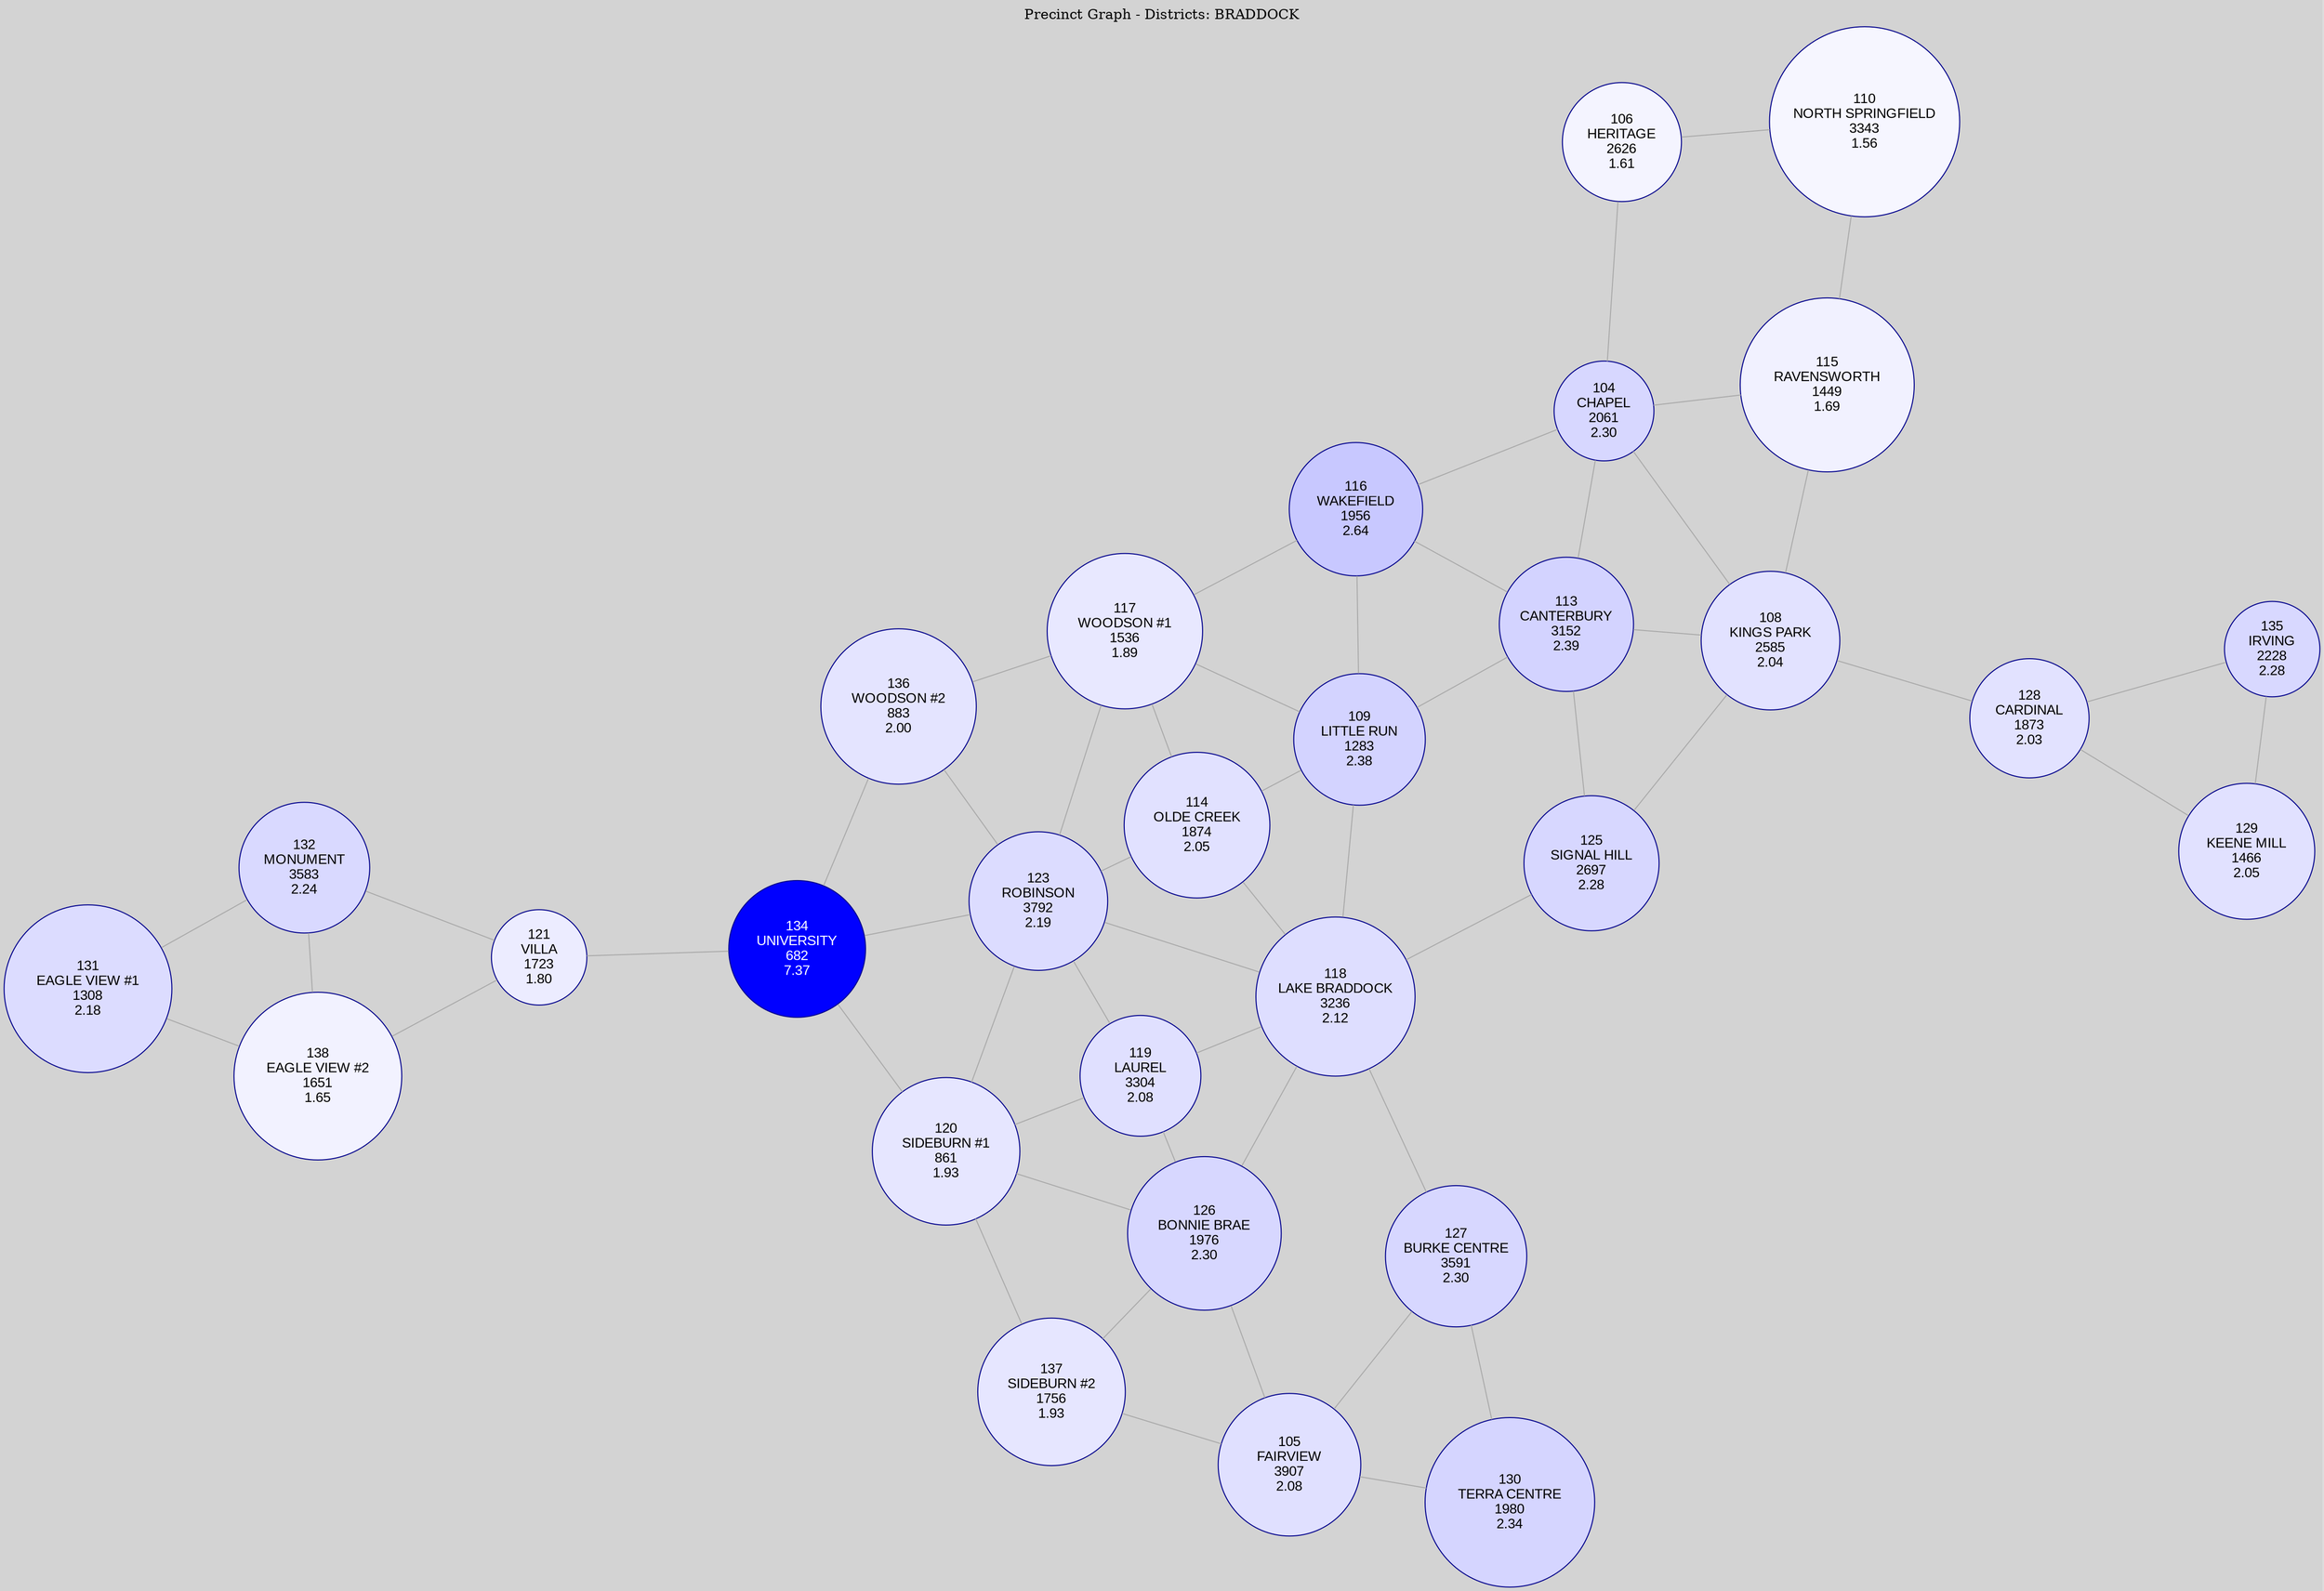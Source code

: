graph G {
    layout=neato;
    overlap=false;
    splines=true;
    node [shape=circle, style=filled, color=darkblue, fontname="Arial"];
    edge [color=darkgray];
    bgcolor="lightgray";
label="Precinct Graph - Districts: BRADDOCK";
labelloc="t";
138 [label="138\nEAGLE VIEW #2\n1651\n1.65", fillcolor="#f2f2ff", fontcolor="black", width="0.8451497312515996", height="0.8451497312515996"];
137 [label="137\nSIDEBURN #2\n1756\n1.93", fillcolor="#e6e6ff", fontcolor="black", width="0.8988994113130279", height="0.8988994113130279"];
136 [label="136\nWOODSON #2\n883\n2.00", fillcolor="#e4e4ff", fontcolor="black", width="0.5", height="0.5"];
135 [label="135\nIRVING\n2228\n2.28", fillcolor="#d8d8ff", fontcolor="black", width="1.1405170207320194", height="1.1405170207320194"];
134 [label="134\nUNIVERSITY\n682\n7.37", fillcolor="#0000ff", fontcolor="white", width="0.5", height="0.5"];
134 -- 136;
132 [label="132\nMONUMENT\n3583\n2.24", fillcolor="#d9d9ff", fontcolor="black", width="1.8341438443818787", height="1.8341438443818787"];
132 -- 138;
131 [label="131\nEAGLE VIEW #1\n1308\n2.18", fillcolor="#dcdcff", fontcolor="black", width="0.6695674430509342", height="0.6695674430509342"];
131 -- 132;
131 -- 138;
130 [label="130\nTERRA CENTRE\n1980\n2.34", fillcolor="#d5d5ff", fontcolor="black", width="1.0135653954440746", height="1.0135653954440746"];
129 [label="129\nKEENE MILL\n1466\n2.05", fillcolor="#e1e1ff", fontcolor="black", width="0.7504479140005119", height="0.7504479140005119"];
129 -- 135;
128 [label="128\nCARDINAL\n1873\n2.03", fillcolor="#e2e2ff", fontcolor="black", width="0.958791911952905", height="0.958791911952905"];
128 -- 129;
128 -- 135;
127 [label="127\nBURKE CENTRE\n3591\n2.30", fillcolor="#d7d7ff", fontcolor="black", width="1.8382390581008445", height="1.8382390581008445"];
127 -- 130;
126 [label="126\nBONNIE BRAE\n1976\n2.30", fillcolor="#d7d7ff", fontcolor="black", width="1.0115177885845918", height="1.0115177885845918"];
126 -- 137;
125 [label="125\nSIGNAL HILL\n2697\n2.28", fillcolor="#d7d7ff", fontcolor="black", width="1.3805989250063988", height="1.3805989250063988"];
123 [label="123\nROBINSON\n3792\n2.19", fillcolor="#dcdcff", fontcolor="black", width="1.9411313027898645", height="1.9411313027898645"];
123 -- 134;
123 -- 136;
121 [label="121\nVILLA\n1723\n1.80", fillcolor="#ececff", fontcolor="black", width="0.8820066547222933", height="0.8820066547222933"];
121 -- 132;
121 -- 134;
121 -- 138;
120 [label="120\nSIDEBURN #1\n861\n1.93", fillcolor="#e6e6ff", fontcolor="black", width="0.5", height="0.5"];
120 -- 123;
120 -- 126;
120 -- 134;
120 -- 137;
119 [label="119\nLAUREL\n3304\n2.08", fillcolor="#e0e0ff", fontcolor="black", width="1.691323265932941", height="1.691323265932941"];
119 -- 120;
119 -- 123;
119 -- 126;
118 [label="118\nLAKE BRADDOCK\n3236\n2.12", fillcolor="#dedeff", fontcolor="black", width="1.6565139493217302", height="1.6565139493217302"];
118 -- 119;
118 -- 123;
118 -- 125;
118 -- 126;
118 -- 127;
117 [label="117\nWOODSON #1\n1536\n1.89", fillcolor="#e8e8ff", fontcolor="black", width="0.786281034041464", height="0.786281034041464"];
117 -- 123;
117 -- 136;
116 [label="116\nWAKEFIELD\n1956\n2.64", fillcolor="#c8c8ff", fontcolor="black", width="1.001279754287177", height="1.001279754287177"];
116 -- 117;
115 [label="115\nRAVENSWORTH\n1449\n1.69", fillcolor="#f1f1ff", fontcolor="black", width="0.7417455848477092", height="0.7417455848477092"];
114 [label="114\nOLDE CREEK\n1874\n2.05", fillcolor="#e1e1ff", fontcolor="black", width="0.9593038136677758", height="0.9593038136677758"];
114 -- 117;
114 -- 118;
114 -- 123;
113 [label="113\nCANTERBURY\n3152\n2.39", fillcolor="#d3d3ff", fontcolor="black", width="1.6135142052725877", height="1.6135142052725877"];
113 -- 116;
113 -- 125;
110 [label="110\nNORTH SPRINGFIELD\n3343\n1.56", fillcolor="#f6f6ff", fontcolor="black", width="1.7112874328129", height="1.7112874328129"];
110 -- 115;
109 [label="109\nLITTLE RUN\n1283\n2.38", fillcolor="#d3d3ff", fontcolor="black", width="0.6567699001791656", height="0.6567699001791656"];
109 -- 113;
109 -- 114;
109 -- 116;
109 -- 117;
109 -- 118;
108 [label="108\nKINGS PARK\n2585\n2.04", fillcolor="#e2e2ff", fontcolor="black", width="1.3232659329408754", height="1.3232659329408754"];
108 -- 113;
108 -- 115;
108 -- 125;
108 -- 128;
106 [label="106\nHERITAGE\n2626\n1.61", fillcolor="#f4f4ff", fontcolor="black", width="1.3442539032505758", height="1.3442539032505758"];
106 -- 110;
105 [label="105\nFAIRVIEW\n3907\n2.08", fillcolor="#e0e0ff", fontcolor="black", width="2", height="2"];
105 -- 126;
105 -- 127;
105 -- 130;
105 -- 137;
104 [label="104\nCHAPEL\n2061\n2.30", fillcolor="#d7d7ff", fontcolor="black", width="1.055029434348605", height="1.055029434348605"];
104 -- 106;
104 -- 108;
104 -- 113;
104 -- 115;
104 -- 116;
}

